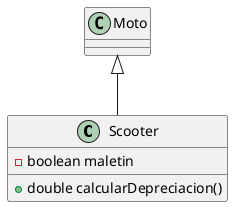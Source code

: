 @startuml
class Scooter extends Moto {
    - boolean maletin
    + double calcularDepreciacion()
}
@enduml
